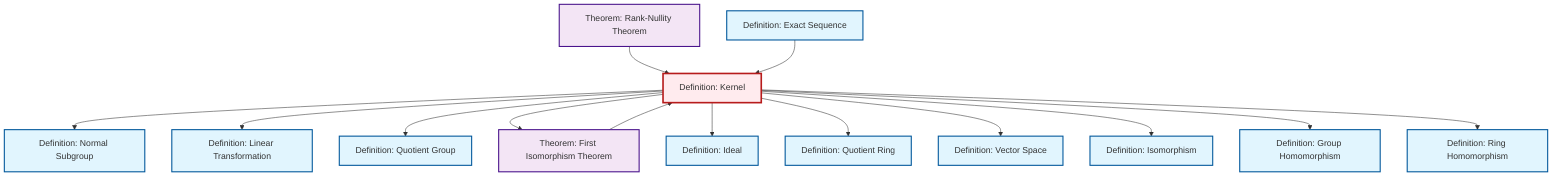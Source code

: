 graph TD
    classDef definition fill:#e1f5fe,stroke:#01579b,stroke-width:2px
    classDef theorem fill:#f3e5f5,stroke:#4a148c,stroke-width:2px
    classDef axiom fill:#fff3e0,stroke:#e65100,stroke-width:2px
    classDef example fill:#e8f5e9,stroke:#1b5e20,stroke-width:2px
    classDef current fill:#ffebee,stroke:#b71c1c,stroke-width:3px
    def-normal-subgroup["Definition: Normal Subgroup"]:::definition
    def-vector-space["Definition: Vector Space"]:::definition
    def-exact-sequence["Definition: Exact Sequence"]:::definition
    def-quotient-group["Definition: Quotient Group"]:::definition
    def-kernel["Definition: Kernel"]:::definition
    def-homomorphism["Definition: Group Homomorphism"]:::definition
    thm-first-isomorphism["Theorem: First Isomorphism Theorem"]:::theorem
    thm-rank-nullity["Theorem: Rank-Nullity Theorem"]:::theorem
    def-ideal["Definition: Ideal"]:::definition
    def-ring-homomorphism["Definition: Ring Homomorphism"]:::definition
    def-isomorphism["Definition: Isomorphism"]:::definition
    def-quotient-ring["Definition: Quotient Ring"]:::definition
    def-linear-transformation["Definition: Linear Transformation"]:::definition
    def-kernel --> def-normal-subgroup
    def-kernel --> def-linear-transformation
    def-kernel --> def-quotient-group
    def-kernel --> thm-first-isomorphism
    thm-first-isomorphism --> def-kernel
    def-kernel --> def-ideal
    def-kernel --> def-quotient-ring
    def-kernel --> def-vector-space
    def-kernel --> def-isomorphism
    thm-rank-nullity --> def-kernel
    def-kernel --> def-homomorphism
    def-kernel --> def-ring-homomorphism
    def-exact-sequence --> def-kernel
    class def-kernel current